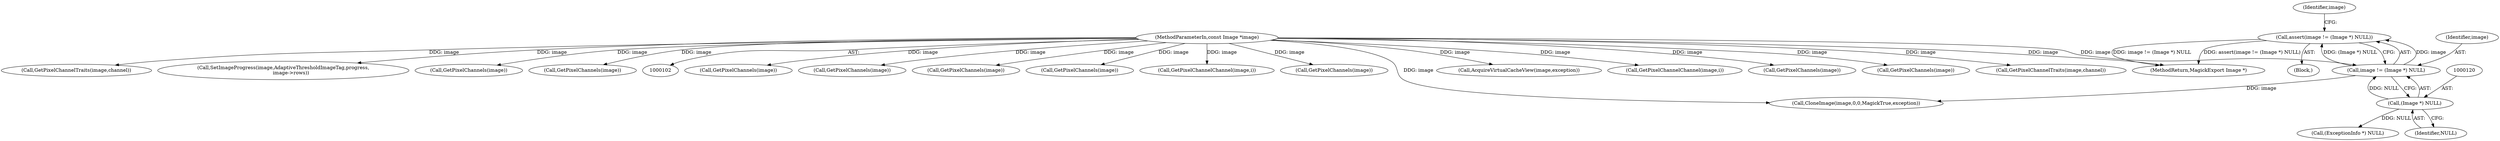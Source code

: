 digraph "0_ImageMagick6_604588fc35c7585abb7a9e71f69bb82e4389fefc@API" {
"1000116" [label="(Call,assert(image != (Image *) NULL))"];
"1000117" [label="(Call,image != (Image *) NULL)"];
"1000103" [label="(MethodParameterIn,const Image *image)"];
"1000119" [label="(Call,(Image *) NULL)"];
"1000311" [label="(Call,GetPixelChannels(image))"];
"1000446" [label="(Call,GetPixelChannels(image))"];
"1000618" [label="(Call,GetPixelChannels(image))"];
"1000478" [label="(Call,GetPixelChannels(image))"];
"1000487" [label="(Call,GetPixelChannelChannel(image,i))"];
"1000157" [label="(Call,CloneImage(image,0,0,MagickTrue,exception))"];
"1000117" [label="(Call,image != (Image *) NULL)"];
"1000323" [label="(Call,GetPixelChannels(image))"];
"1000119" [label="(Call,(Image *) NULL)"];
"1000118" [label="(Identifier,image)"];
"1000108" [label="(Block,)"];
"1000146" [label="(Call,(ExceptionInfo *) NULL)"];
"1000217" [label="(Call,AcquireVirtualCacheView(image,exception))"];
"1000125" [label="(Identifier,image)"];
"1000344" [label="(Call,GetPixelChannelChannel(image,i))"];
"1000103" [label="(MethodParameterIn,const Image *image)"];
"1000580" [label="(Call,GetPixelChannels(image))"];
"1000451" [label="(Call,GetPixelChannels(image))"];
"1000116" [label="(Call,assert(image != (Image *) NULL))"];
"1000350" [label="(Call,GetPixelChannelTraits(image,channel))"];
"1000493" [label="(Call,GetPixelChannelTraits(image,channel))"];
"1000647" [label="(Call,SetImageProgress(image,AdaptiveThresholdImageTag,progress,\n          image->rows))"];
"1000336" [label="(Call,GetPixelChannels(image))"];
"1000686" [label="(MethodReturn,MagickExport Image *)"];
"1000121" [label="(Identifier,NULL)"];
"1000568" [label="(Call,GetPixelChannels(image))"];
"1000116" -> "1000108"  [label="AST: "];
"1000116" -> "1000117"  [label="CFG: "];
"1000117" -> "1000116"  [label="AST: "];
"1000125" -> "1000116"  [label="CFG: "];
"1000116" -> "1000686"  [label="DDG: image != (Image *) NULL"];
"1000116" -> "1000686"  [label="DDG: assert(image != (Image *) NULL)"];
"1000117" -> "1000116"  [label="DDG: image"];
"1000117" -> "1000116"  [label="DDG: (Image *) NULL"];
"1000117" -> "1000119"  [label="CFG: "];
"1000118" -> "1000117"  [label="AST: "];
"1000119" -> "1000117"  [label="AST: "];
"1000103" -> "1000117"  [label="DDG: image"];
"1000119" -> "1000117"  [label="DDG: NULL"];
"1000117" -> "1000157"  [label="DDG: image"];
"1000103" -> "1000102"  [label="AST: "];
"1000103" -> "1000686"  [label="DDG: image"];
"1000103" -> "1000157"  [label="DDG: image"];
"1000103" -> "1000217"  [label="DDG: image"];
"1000103" -> "1000311"  [label="DDG: image"];
"1000103" -> "1000323"  [label="DDG: image"];
"1000103" -> "1000336"  [label="DDG: image"];
"1000103" -> "1000344"  [label="DDG: image"];
"1000103" -> "1000350"  [label="DDG: image"];
"1000103" -> "1000446"  [label="DDG: image"];
"1000103" -> "1000451"  [label="DDG: image"];
"1000103" -> "1000478"  [label="DDG: image"];
"1000103" -> "1000487"  [label="DDG: image"];
"1000103" -> "1000493"  [label="DDG: image"];
"1000103" -> "1000568"  [label="DDG: image"];
"1000103" -> "1000580"  [label="DDG: image"];
"1000103" -> "1000618"  [label="DDG: image"];
"1000103" -> "1000647"  [label="DDG: image"];
"1000119" -> "1000121"  [label="CFG: "];
"1000120" -> "1000119"  [label="AST: "];
"1000121" -> "1000119"  [label="AST: "];
"1000119" -> "1000146"  [label="DDG: NULL"];
}
